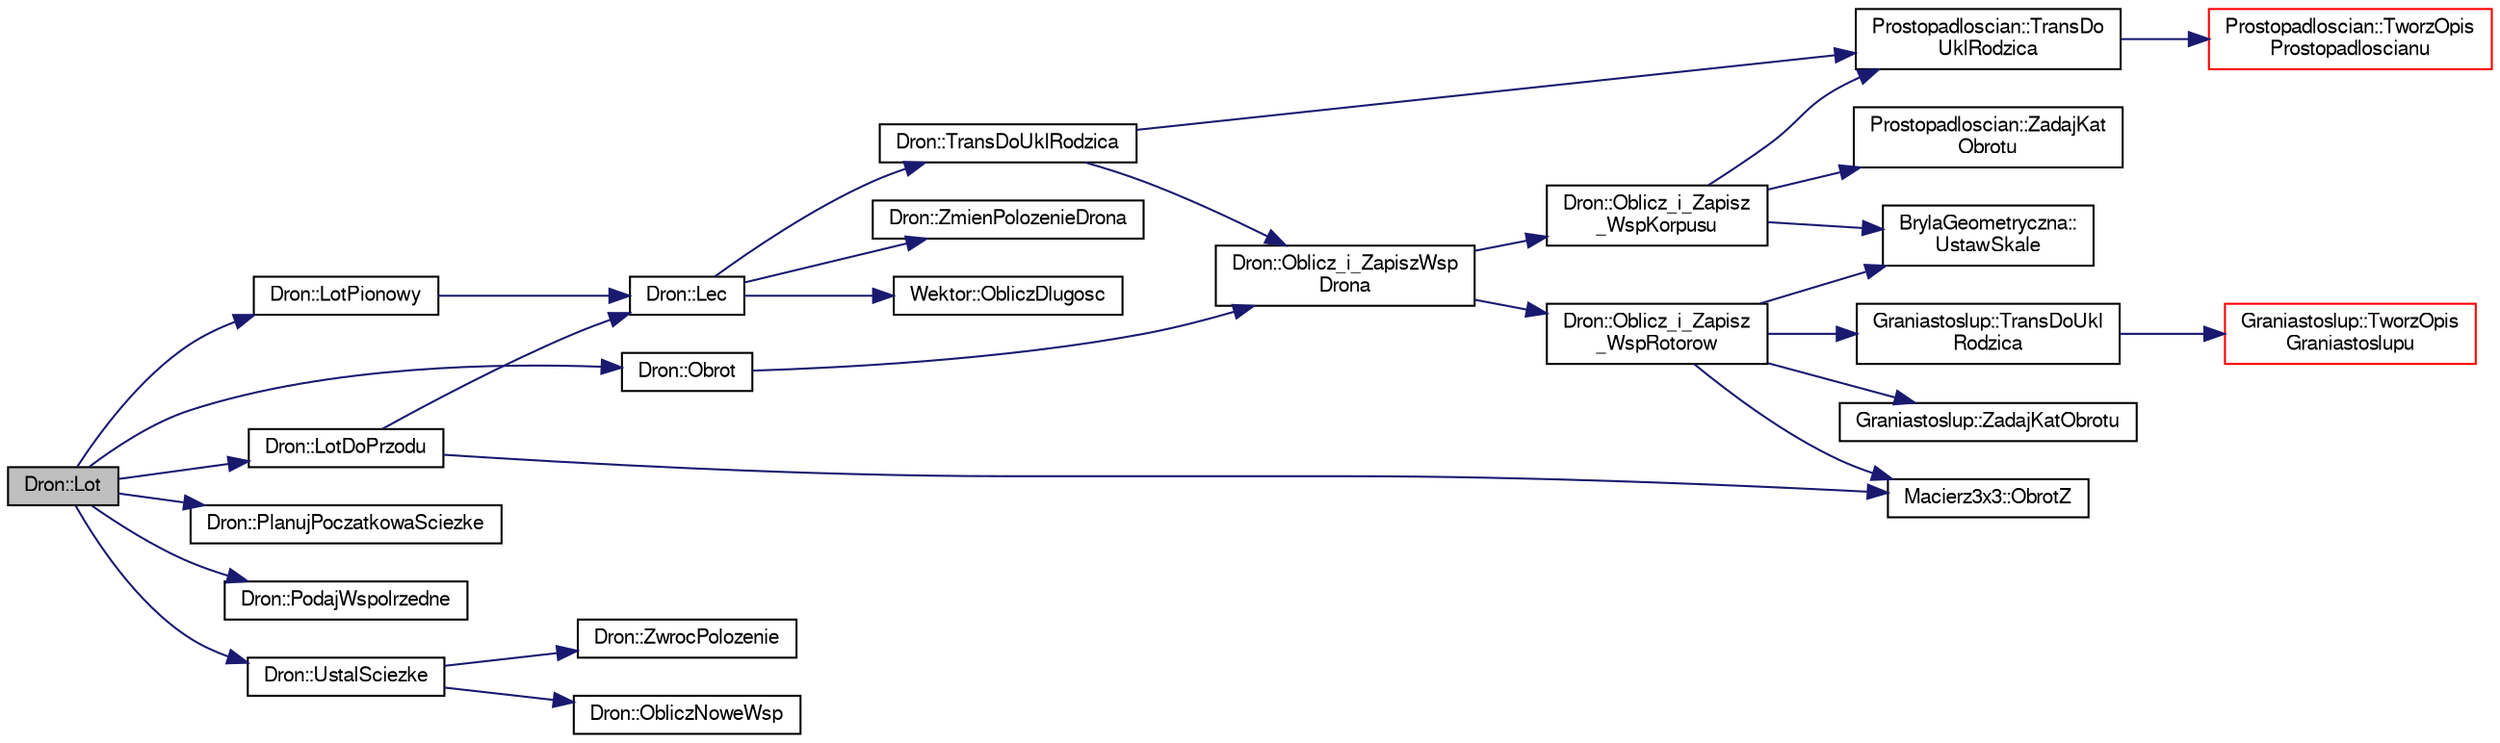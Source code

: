 digraph "Dron::Lot"
{
 // LATEX_PDF_SIZE
  edge [fontname="FreeSans",fontsize="10",labelfontname="FreeSans",labelfontsize="10"];
  node [fontname="FreeSans",fontsize="10",shape=record];
  rankdir="LR";
  Node1 [label="Dron::Lot",height=0.2,width=0.4,color="black", fillcolor="grey75", style="filled", fontcolor="black",tooltip="Metoda realizujaca cala animacje lotu drona."];
  Node1 -> Node2 [color="midnightblue",fontsize="10",style="solid",fontname="FreeSans"];
  Node2 [label="Dron::LotDoPrzodu",height=0.2,width=0.4,color="black", fillcolor="white", style="filled",URL="$a00106.html#a09b0c45f6b8e6642a231744656e52db9",tooltip="Metoda realizujaca lot do przodu drona."];
  Node2 -> Node3 [color="midnightblue",fontsize="10",style="solid",fontname="FreeSans"];
  Node3 [label="Dron::Lec",height=0.2,width=0.4,color="black", fillcolor="white", style="filled",URL="$a00106.html#a73e0a729daf06e3a66eb1d3484b3433d",tooltip="nowe metody realizujace lot"];
  Node3 -> Node4 [color="midnightblue",fontsize="10",style="solid",fontname="FreeSans"];
  Node4 [label="Wektor::ObliczDlugosc",height=0.2,width=0.4,color="black", fillcolor="white", style="filled",URL="$a00138.html#a0e87b310ac7caa6827d71ba26c49c738",tooltip="Metoda obliczajaca dlugosc wektora."];
  Node3 -> Node5 [color="midnightblue",fontsize="10",style="solid",fontname="FreeSans"];
  Node5 [label="Dron::TransDoUklRodzica",height=0.2,width=0.4,color="black", fillcolor="white", style="filled",URL="$a00106.html#aa0e058c1c55a73cccb4098d2b02bba27",tooltip="Metoda transformujaca."];
  Node5 -> Node6 [color="midnightblue",fontsize="10",style="solid",fontname="FreeSans"];
  Node6 [label="Dron::Oblicz_i_ZapiszWsp\lDrona",height=0.2,width=0.4,color="black", fillcolor="white", style="filled",URL="$a00106.html#a9cea5ba789e3ac0961846a77d909b552",tooltip="Metoda zapisujaca polozenie poszczegolnych wierzcholkow."];
  Node6 -> Node7 [color="midnightblue",fontsize="10",style="solid",fontname="FreeSans"];
  Node7 [label="Dron::Oblicz_i_Zapisz\l_WspKorpusu",height=0.2,width=0.4,color="black", fillcolor="white", style="filled",URL="$a00106.html#ae1fb7dd84aff0aee71199ab6e2ee2949",tooltip="Obliczajaca wspolrzedne korpusu drona."];
  Node7 -> Node8 [color="midnightblue",fontsize="10",style="solid",fontname="FreeSans"];
  Node8 [label="Prostopadloscian::TransDo\lUklRodzica",height=0.2,width=0.4,color="black", fillcolor="white", style="filled",URL="$a00130.html#a97065b4375d19d6f2bee4a610a425b4e",tooltip="Metoda przesuwajaca Prostopadloscian wzgledem Drona."];
  Node8 -> Node9 [color="midnightblue",fontsize="10",style="solid",fontname="FreeSans"];
  Node9 [label="Prostopadloscian::TworzOpis\lProstopadloscianu",height=0.2,width=0.4,color="red", fillcolor="white", style="filled",URL="$a00130.html#a8f37c33d08de805c7855b66fe46e901a",tooltip="Metoda tworzaca opis prostopadloscianu."];
  Node7 -> Node13 [color="midnightblue",fontsize="10",style="solid",fontname="FreeSans"];
  Node13 [label="BrylaGeometryczna::\lUstawSkale",height=0.2,width=0.4,color="black", fillcolor="white", style="filled",URL="$a00102.html#a9740f61b9dc0c3f8ca9fe2f3414e1e42",tooltip="Metoda ustawiajaca skale bryly."];
  Node7 -> Node14 [color="midnightblue",fontsize="10",style="solid",fontname="FreeSans"];
  Node14 [label="Prostopadloscian::ZadajKat\lObrotu",height=0.2,width=0.4,color="black", fillcolor="white", style="filled",URL="$a00130.html#af758517a3f2d1fbe62da6ab0dfc57adc",tooltip="Metody Transformujace."];
  Node6 -> Node15 [color="midnightblue",fontsize="10",style="solid",fontname="FreeSans"];
  Node15 [label="Dron::Oblicz_i_Zapisz\l_WspRotorow",height=0.2,width=0.4,color="black", fillcolor="white", style="filled",URL="$a00106.html#aca7c226602e49d6c233df6fdadaa8b4f",tooltip="Obliczajaca wspolrzedne rotorow drona."];
  Node15 -> Node12 [color="midnightblue",fontsize="10",style="solid",fontname="FreeSans"];
  Node12 [label="Macierz3x3::ObrotZ",height=0.2,width=0.4,color="black", fillcolor="white", style="filled",URL="$a00122.html#ab0699c8f99fa17bbcc4a7c400bed506d",tooltip="Metoda generujaca macierz obrotu wokol osi OZ."];
  Node15 -> Node16 [color="midnightblue",fontsize="10",style="solid",fontname="FreeSans"];
  Node16 [label="Graniastoslup::TransDoUkl\lRodzica",height=0.2,width=0.4,color="black", fillcolor="white", style="filled",URL="$a00118.html#a80691e151f45065f7cd520bea08406a5",tooltip="Metoda przesuwajaca Prostopadloscian wzgledem Drona."];
  Node16 -> Node17 [color="midnightblue",fontsize="10",style="solid",fontname="FreeSans"];
  Node17 [label="Graniastoslup::TworzOpis\lGraniastoslupu",height=0.2,width=0.4,color="red", fillcolor="white", style="filled",URL="$a00118.html#a3631a29ba93b0235069a0c57879a854b",tooltip="Metoda tworzaca opis prostopadloscianu."];
  Node15 -> Node13 [color="midnightblue",fontsize="10",style="solid",fontname="FreeSans"];
  Node15 -> Node20 [color="midnightblue",fontsize="10",style="solid",fontname="FreeSans"];
  Node20 [label="Graniastoslup::ZadajKatObrotu",height=0.2,width=0.4,color="black", fillcolor="white", style="filled",URL="$a00118.html#a38ed7e121d2b7a78650d1deee3fe1035",tooltip="Metody Transformujace."];
  Node5 -> Node8 [color="midnightblue",fontsize="10",style="solid",fontname="FreeSans"];
  Node3 -> Node21 [color="midnightblue",fontsize="10",style="solid",fontname="FreeSans"];
  Node21 [label="Dron::ZmienPolozenieDrona",height=0.2,width=0.4,color="black", fillcolor="white", style="filled",URL="$a00106.html#a70329a1e382c3c78f88f79328d525c88",tooltip="Metoda przemieszczajaca drona do zadanego wektora polozenia."];
  Node2 -> Node12 [color="midnightblue",fontsize="10",style="solid",fontname="FreeSans"];
  Node1 -> Node22 [color="midnightblue",fontsize="10",style="solid",fontname="FreeSans"];
  Node22 [label="Dron::LotPionowy",height=0.2,width=0.4,color="black", fillcolor="white", style="filled",URL="$a00106.html#a86d7fab7b926930274de0ee8eebbb0f0",tooltip=" "];
  Node22 -> Node3 [color="midnightblue",fontsize="10",style="solid",fontname="FreeSans"];
  Node1 -> Node23 [color="midnightblue",fontsize="10",style="solid",fontname="FreeSans"];
  Node23 [label="Dron::Obrot",height=0.2,width=0.4,color="black", fillcolor="white", style="filled",URL="$a00106.html#a25f42d02fc5b27f30e872d444ffb5230",tooltip="Metoda realizujaca obrot drona COS JEST NIE TAK."];
  Node23 -> Node6 [color="midnightblue",fontsize="10",style="solid",fontname="FreeSans"];
  Node1 -> Node24 [color="midnightblue",fontsize="10",style="solid",fontname="FreeSans"];
  Node24 [label="Dron::PlanujPoczatkowaSciezke",height=0.2,width=0.4,color="black", fillcolor="white", style="filled",URL="$a00106.html#a3dc10ddb3c17812e4abd79e1032017cb",tooltip="Metody Ocliczajace i generujace sciezke lotu."];
  Node1 -> Node25 [color="midnightblue",fontsize="10",style="solid",fontname="FreeSans"];
  Node25 [label="Dron::PodajWspolrzedne",height=0.2,width=0.4,color="black", fillcolor="white", style="filled",URL="$a00106.html#a445552b3dfcb46cc7556e801e64f4d8e",tooltip="Metody zwracajace/wyswietlajace polozenie."];
  Node1 -> Node26 [color="midnightblue",fontsize="10",style="solid",fontname="FreeSans"];
  Node26 [label="Dron::UstalSciezke",height=0.2,width=0.4,color="black", fillcolor="white", style="filled",URL="$a00106.html#a18ec79a34af0435e99deca78ed08b5b1",tooltip="Metoda ustalajaca sciezke lotu drona."];
  Node26 -> Node27 [color="midnightblue",fontsize="10",style="solid",fontname="FreeSans"];
  Node27 [label="Dron::ObliczNoweWsp",height=0.2,width=0.4,color="black", fillcolor="white", style="filled",URL="$a00106.html#a4d1aa29cabcee8554a4712824fba7ede",tooltip="Metoda obliczajca wspolrzedne drona."];
  Node26 -> Node28 [color="midnightblue",fontsize="10",style="solid",fontname="FreeSans"];
  Node28 [label="Dron::ZwrocPolozenie",height=0.2,width=0.4,color="black", fillcolor="white", style="filled",URL="$a00106.html#a246caac7fba0c0cb58b49ae896cb6305",tooltip="Metoda zwracajaca aktualnie polozenie drona."];
}
